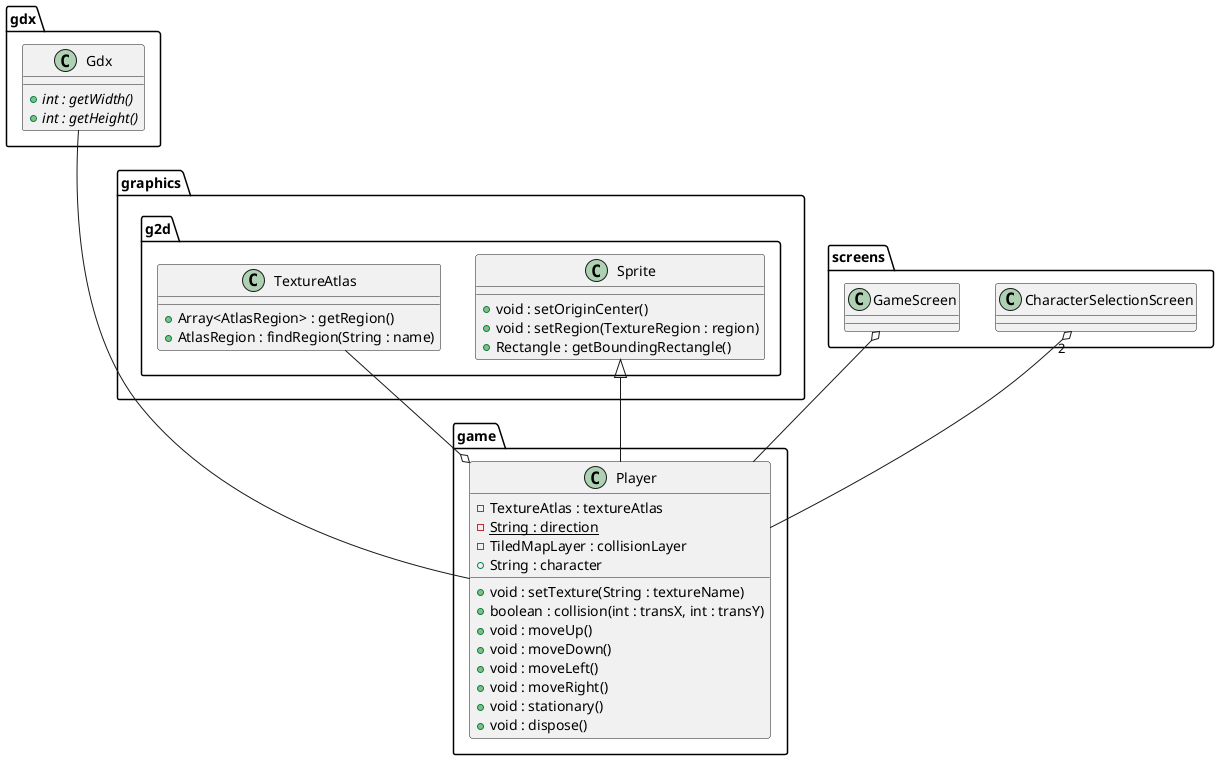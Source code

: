 @startuml
'https://plantuml.com/class-diagram
/'
a deeper look at the functionality and relationships of the player class
'/

package gdx {
class Gdx {
+ {abstract} int : getWidth()
+ {abstract} int : getHeight()
}
}

package graphics.g2d {
class Sprite {
+ void : setOriginCenter()
+ void : setRegion(TextureRegion : region)
+ Rectangle : getBoundingRectangle()
}
class TextureAtlas {
+ Array<AtlasRegion> : getRegion()
+ AtlasRegion : findRegion(String : name)
}
}

package game{

class Player extends graphics.g2d.Sprite {
- TextureAtlas : textureAtlas
- {static} String : direction
- TiledMapLayer : collisionLayer
+ String : character

+ void : setTexture(String : textureName)
+ boolean : collision(int : transX, int : transY)
+ void : moveUp()
+ void : moveDown()
+ void : moveLeft()
+ void : moveRight()
+ void : stationary()
+ void : dispose()
}
}

package screens{
class CharacterSelectionScreen
class GameScreen

}

TextureAtlas --o Player
Gdx --- Player
GameScreen o-- Player
CharacterSelectionScreen "2" o-- Player
@enduml